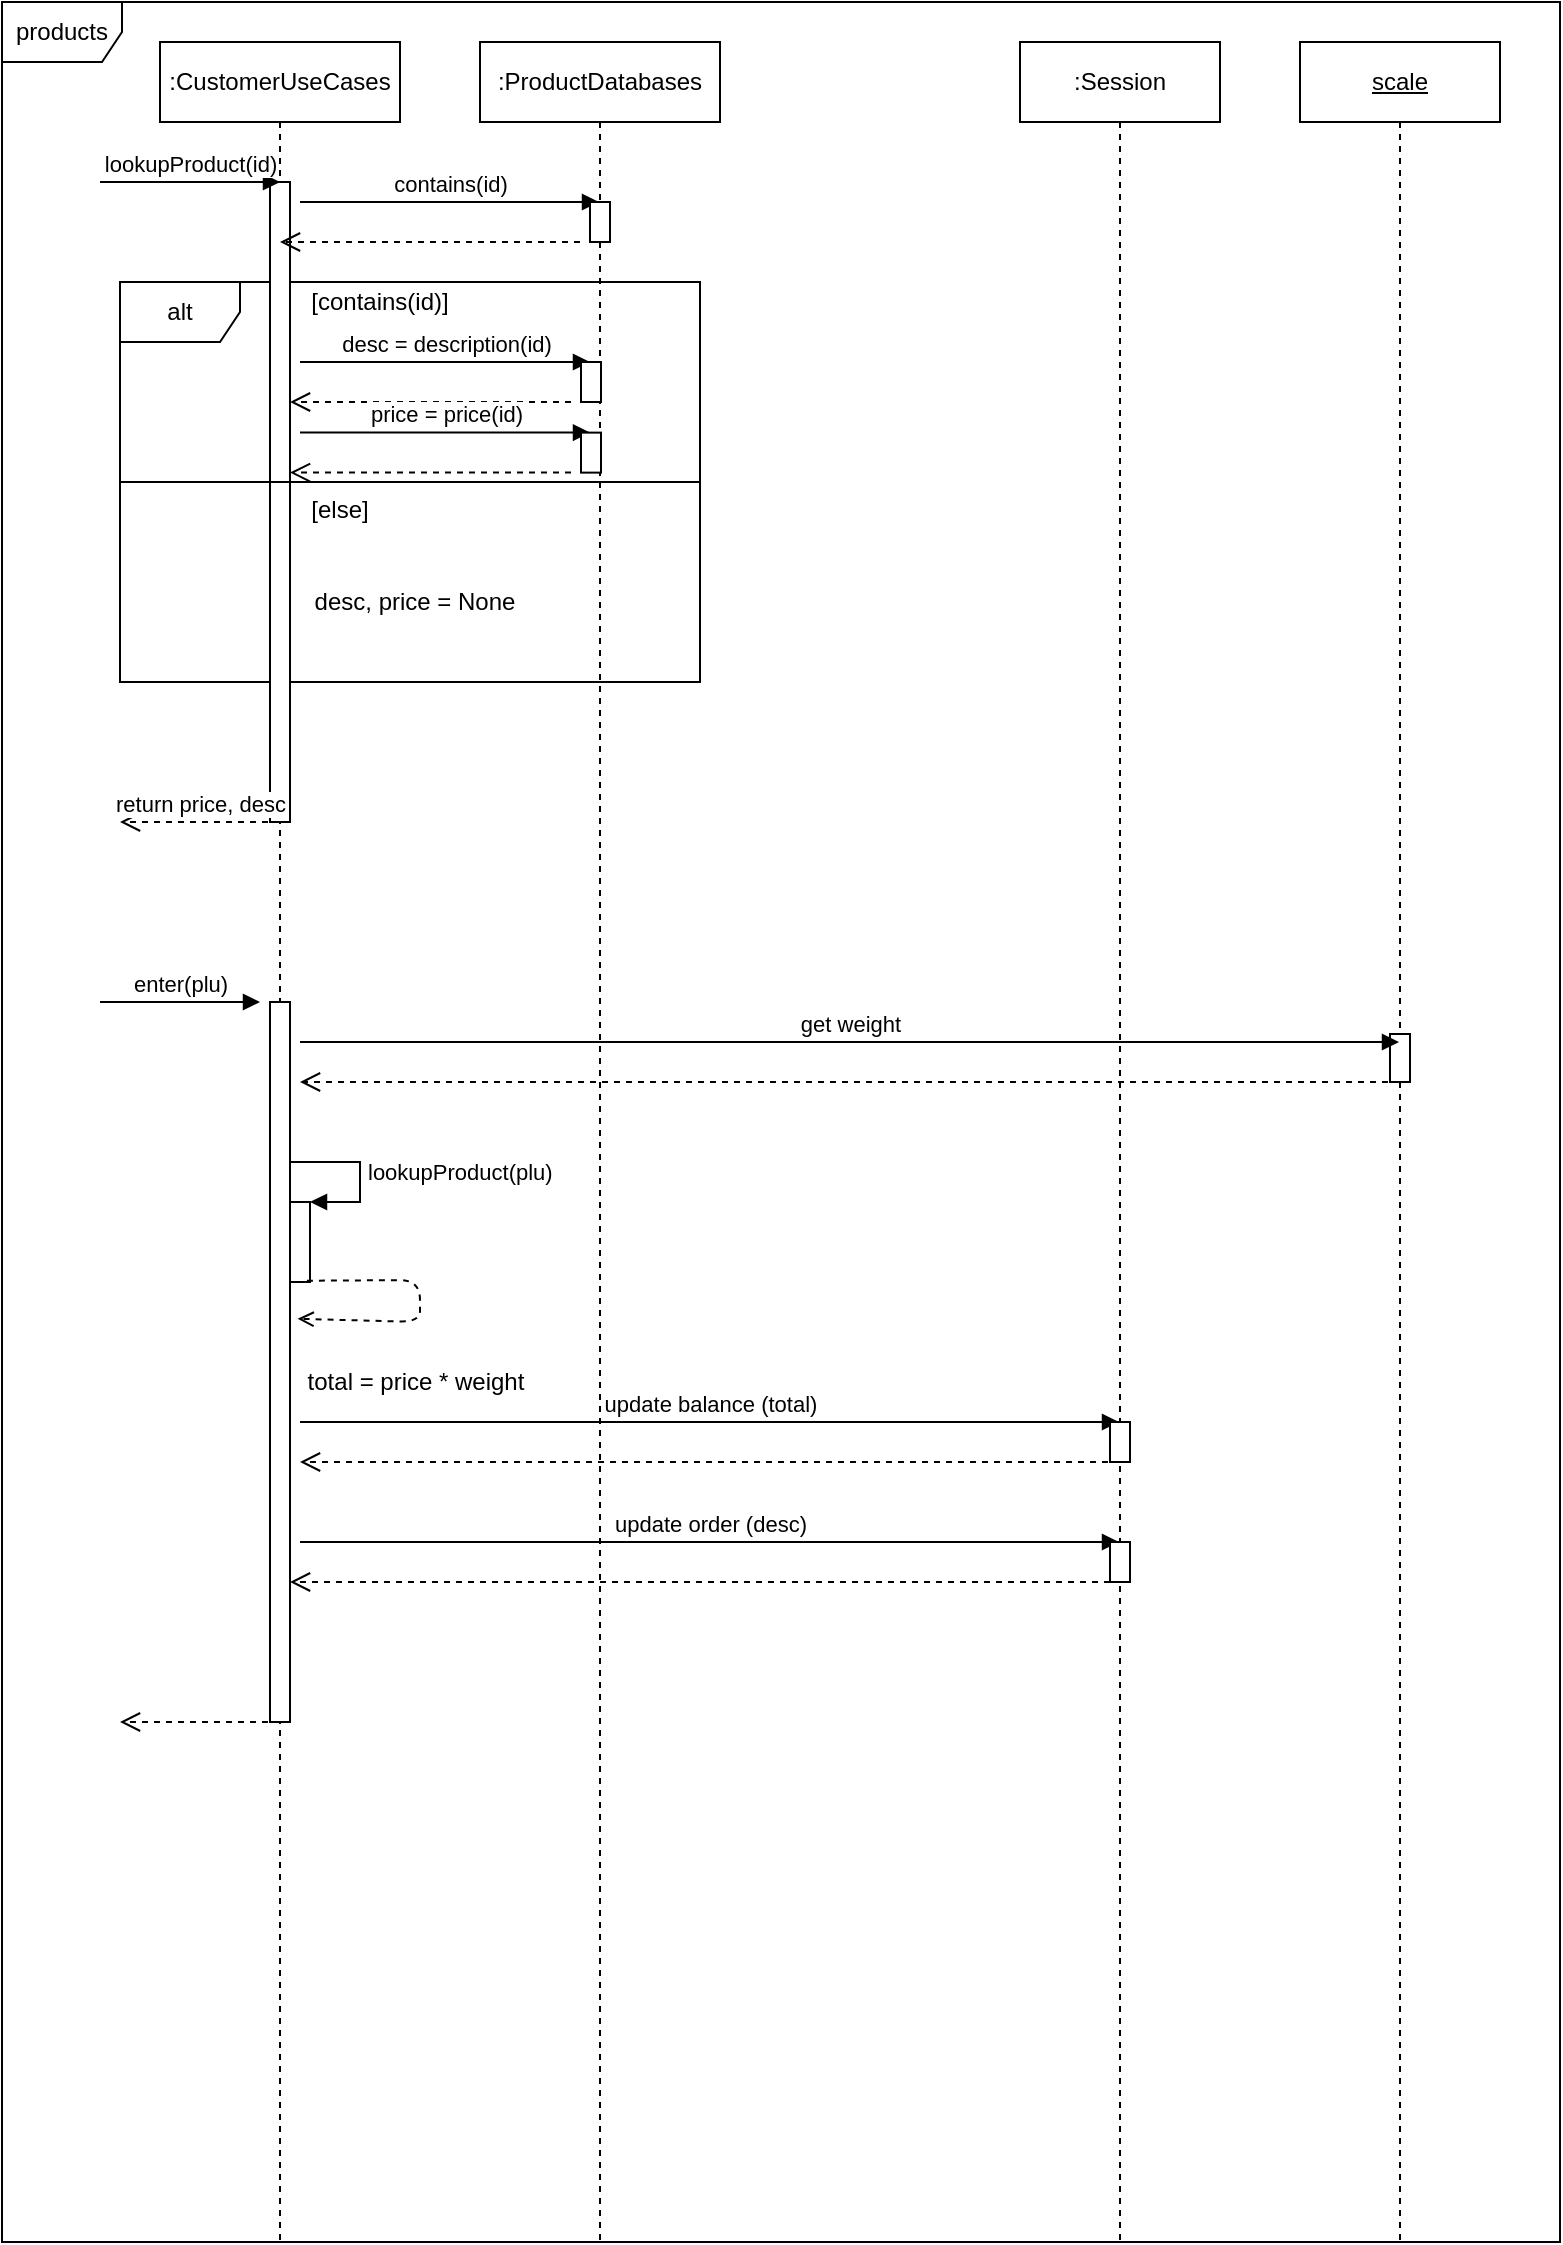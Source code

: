 <mxfile version="14.6.0" type="github">
  <diagram id="rduvlu3hu9_sd__Lemb5" name="Page-1">
    <mxGraphModel dx="2076" dy="2265" grid="1" gridSize="10" guides="1" tooltips="1" connect="1" arrows="1" fold="1" page="1" pageScale="1" pageWidth="827" pageHeight="1169" math="0" shadow="0">
      <root>
        <mxCell id="0" />
        <mxCell id="1" parent="0" />
        <mxCell id="BB8Ix-ygIAfMShCg1FDL-51" value="products" style="shape=umlFrame;whiteSpace=wrap;html=1;" vertex="1" parent="1">
          <mxGeometry x="21" y="-1160" width="779" height="1120" as="geometry" />
        </mxCell>
        <mxCell id="BB8Ix-ygIAfMShCg1FDL-26" value="&lt;u&gt;scale&lt;/u&gt;" style="shape=umlLifeline;perimeter=lifelinePerimeter;whiteSpace=wrap;html=1;container=1;collapsible=0;recursiveResize=0;outlineConnect=0;" vertex="1" parent="1">
          <mxGeometry x="670" y="-1140" width="100" height="1100" as="geometry" />
        </mxCell>
        <mxCell id="BB8Ix-ygIAfMShCg1FDL-28" value="" style="html=1;points=[];perimeter=orthogonalPerimeter;" vertex="1" parent="BB8Ix-ygIAfMShCg1FDL-26">
          <mxGeometry x="45" y="496" width="10" height="24" as="geometry" />
        </mxCell>
        <mxCell id="BB8Ix-ygIAfMShCg1FDL-9" value="alt" style="shape=umlFrame;whiteSpace=wrap;html=1;" vertex="1" parent="1">
          <mxGeometry x="80" y="-1020" width="290" height="200" as="geometry" />
        </mxCell>
        <mxCell id="BB8Ix-ygIAfMShCg1FDL-1" value=":CustomerUseCases" style="shape=umlLifeline;perimeter=lifelinePerimeter;whiteSpace=wrap;html=1;container=1;collapsible=0;recursiveResize=0;outlineConnect=0;" vertex="1" parent="1">
          <mxGeometry x="100" y="-1140" width="120" height="1100" as="geometry" />
        </mxCell>
        <mxCell id="BB8Ix-ygIAfMShCg1FDL-4" value="" style="html=1;points=[];perimeter=orthogonalPerimeter;" vertex="1" parent="BB8Ix-ygIAfMShCg1FDL-1">
          <mxGeometry x="55" y="70" width="10" height="320" as="geometry" />
        </mxCell>
        <mxCell id="BB8Ix-ygIAfMShCg1FDL-5" value="contains(id)" style="html=1;verticalAlign=bottom;endArrow=block;" edge="1" parent="BB8Ix-ygIAfMShCg1FDL-1" target="BB8Ix-ygIAfMShCg1FDL-3">
          <mxGeometry width="80" relative="1" as="geometry">
            <mxPoint x="70" y="80" as="sourcePoint" />
            <mxPoint x="135" y="80" as="targetPoint" />
          </mxGeometry>
        </mxCell>
        <mxCell id="BB8Ix-ygIAfMShCg1FDL-22" value="" style="html=1;points=[];perimeter=orthogonalPerimeter;" vertex="1" parent="BB8Ix-ygIAfMShCg1FDL-1">
          <mxGeometry x="55" y="480" width="10" height="360" as="geometry" />
        </mxCell>
        <mxCell id="BB8Ix-ygIAfMShCg1FDL-27" value="get weight" style="html=1;verticalAlign=bottom;endArrow=block;" edge="1" parent="BB8Ix-ygIAfMShCg1FDL-1" target="BB8Ix-ygIAfMShCg1FDL-26">
          <mxGeometry width="80" relative="1" as="geometry">
            <mxPoint x="70" y="500" as="sourcePoint" />
            <mxPoint x="150" y="500" as="targetPoint" />
          </mxGeometry>
        </mxCell>
        <mxCell id="BB8Ix-ygIAfMShCg1FDL-33" value="" style="html=1;points=[];perimeter=orthogonalPerimeter;" vertex="1" parent="BB8Ix-ygIAfMShCg1FDL-1">
          <mxGeometry x="65" y="580" width="10" height="40" as="geometry" />
        </mxCell>
        <mxCell id="BB8Ix-ygIAfMShCg1FDL-34" value="lookupProduct(plu)" style="edgeStyle=orthogonalEdgeStyle;html=1;align=left;spacingLeft=2;endArrow=block;rounded=0;entryX=1;entryY=0;" edge="1" target="BB8Ix-ygIAfMShCg1FDL-33" parent="BB8Ix-ygIAfMShCg1FDL-1" source="BB8Ix-ygIAfMShCg1FDL-22">
          <mxGeometry relative="1" as="geometry">
            <mxPoint x="70" y="560" as="sourcePoint" />
            <Array as="points">
              <mxPoint x="100" y="560" />
              <mxPoint x="100" y="580" />
            </Array>
          </mxGeometry>
        </mxCell>
        <mxCell id="BB8Ix-ygIAfMShCg1FDL-40" value="" style="endArrow=open;dashed=1;html=1;exitX=0.846;exitY=0.984;exitDx=0;exitDy=0;exitPerimeter=0;startArrow=none;startFill=0;endFill=0;entryX=1.38;entryY=0.44;entryDx=0;entryDy=0;entryPerimeter=0;" edge="1" parent="BB8Ix-ygIAfMShCg1FDL-1" source="BB8Ix-ygIAfMShCg1FDL-33" target="BB8Ix-ygIAfMShCg1FDL-22">
          <mxGeometry width="50" height="50" relative="1" as="geometry">
            <mxPoint x="100" y="680" as="sourcePoint" />
            <mxPoint x="73" y="640" as="targetPoint" />
            <Array as="points">
              <mxPoint x="130" y="619" />
              <mxPoint x="130" y="640" />
            </Array>
          </mxGeometry>
        </mxCell>
        <mxCell id="BB8Ix-ygIAfMShCg1FDL-42" value="update balance (total)" style="html=1;verticalAlign=bottom;endArrow=block;" edge="1" parent="BB8Ix-ygIAfMShCg1FDL-1" target="BB8Ix-ygIAfMShCg1FDL-24">
          <mxGeometry width="80" relative="1" as="geometry">
            <mxPoint x="70" y="690" as="sourcePoint" />
            <mxPoint x="150" y="690" as="targetPoint" />
          </mxGeometry>
        </mxCell>
        <mxCell id="BB8Ix-ygIAfMShCg1FDL-47" value="update order (desc)" style="html=1;verticalAlign=bottom;endArrow=block;" edge="1" parent="BB8Ix-ygIAfMShCg1FDL-1" target="BB8Ix-ygIAfMShCg1FDL-24">
          <mxGeometry width="80" relative="1" as="geometry">
            <mxPoint x="70" y="750" as="sourcePoint" />
            <mxPoint x="150" y="750" as="targetPoint" />
          </mxGeometry>
        </mxCell>
        <mxCell id="BB8Ix-ygIAfMShCg1FDL-2" value="lookupProduct(id)" style="html=1;verticalAlign=bottom;endArrow=block;entryX=0.5;entryY=0;entryDx=0;entryDy=0;entryPerimeter=0;" edge="1" parent="1" target="BB8Ix-ygIAfMShCg1FDL-4">
          <mxGeometry width="80" relative="1" as="geometry">
            <mxPoint x="70" y="-1070" as="sourcePoint" />
            <mxPoint x="150" y="-1070" as="targetPoint" />
          </mxGeometry>
        </mxCell>
        <mxCell id="BB8Ix-ygIAfMShCg1FDL-3" value=":ProductDatabases" style="shape=umlLifeline;perimeter=lifelinePerimeter;whiteSpace=wrap;html=1;container=1;collapsible=0;recursiveResize=0;outlineConnect=0;" vertex="1" parent="1">
          <mxGeometry x="260" y="-1140" width="120" height="1100" as="geometry" />
        </mxCell>
        <mxCell id="BB8Ix-ygIAfMShCg1FDL-7" value="" style="html=1;points=[];perimeter=orthogonalPerimeter;" vertex="1" parent="BB8Ix-ygIAfMShCg1FDL-3">
          <mxGeometry x="55" y="80" width="10" height="20" as="geometry" />
        </mxCell>
        <mxCell id="BB8Ix-ygIAfMShCg1FDL-13" value="desc = description(id)" style="html=1;verticalAlign=bottom;endArrow=block;" edge="1" parent="BB8Ix-ygIAfMShCg1FDL-3">
          <mxGeometry width="80" relative="1" as="geometry">
            <mxPoint x="-90" y="160" as="sourcePoint" />
            <mxPoint x="55" y="160" as="targetPoint" />
          </mxGeometry>
        </mxCell>
        <mxCell id="BB8Ix-ygIAfMShCg1FDL-14" value="" style="html=1;points=[];perimeter=orthogonalPerimeter;" vertex="1" parent="BB8Ix-ygIAfMShCg1FDL-3">
          <mxGeometry x="50.5" y="160" width="10" height="20" as="geometry" />
        </mxCell>
        <mxCell id="BB8Ix-ygIAfMShCg1FDL-15" value="return" style="html=1;verticalAlign=bottom;endArrow=open;dashed=1;endSize=8;textOpacity=0;" edge="1" parent="BB8Ix-ygIAfMShCg1FDL-3" target="BB8Ix-ygIAfMShCg1FDL-4">
          <mxGeometry relative="1" as="geometry">
            <mxPoint x="45.5" y="180" as="sourcePoint" />
            <mxPoint x="-140" y="180" as="targetPoint" />
          </mxGeometry>
        </mxCell>
        <mxCell id="BB8Ix-ygIAfMShCg1FDL-6" value="return" style="html=1;verticalAlign=bottom;endArrow=open;dashed=1;endSize=8;textOpacity=0;" edge="1" parent="1" target="BB8Ix-ygIAfMShCg1FDL-1">
          <mxGeometry relative="1" as="geometry">
            <mxPoint x="310" y="-1040" as="sourcePoint" />
            <mxPoint x="270" y="-1040" as="targetPoint" />
          </mxGeometry>
        </mxCell>
        <mxCell id="BB8Ix-ygIAfMShCg1FDL-10" value="[contains(id)]" style="text;html=1;strokeColor=none;fillColor=none;align=center;verticalAlign=middle;whiteSpace=wrap;rounded=0;" vertex="1" parent="1">
          <mxGeometry x="190" y="-1020" width="40" height="20" as="geometry" />
        </mxCell>
        <mxCell id="BB8Ix-ygIAfMShCg1FDL-11" value="" style="line;strokeWidth=1;fillColor=none;align=left;verticalAlign=middle;spacingTop=-1;spacingLeft=3;spacingRight=3;rotatable=0;labelPosition=right;points=[];portConstraint=eastwest;" vertex="1" parent="1">
          <mxGeometry x="80" y="-924" width="290" height="8" as="geometry" />
        </mxCell>
        <mxCell id="BB8Ix-ygIAfMShCg1FDL-12" value="[else]" style="text;html=1;strokeColor=none;fillColor=none;align=center;verticalAlign=middle;whiteSpace=wrap;rounded=0;" vertex="1" parent="1">
          <mxGeometry x="170" y="-916" width="40" height="20" as="geometry" />
        </mxCell>
        <mxCell id="BB8Ix-ygIAfMShCg1FDL-20" value="desc, price = None" style="text;html=1;strokeColor=none;fillColor=none;align=center;verticalAlign=middle;whiteSpace=wrap;rounded=0;" vertex="1" parent="1">
          <mxGeometry x="165" y="-870" width="125" height="20" as="geometry" />
        </mxCell>
        <mxCell id="BB8Ix-ygIAfMShCg1FDL-21" value="return price, desc" style="html=1;verticalAlign=bottom;endArrow=open;dashed=1;endSize=8;" edge="1" parent="1">
          <mxGeometry relative="1" as="geometry">
            <mxPoint x="160" y="-750" as="sourcePoint" />
            <mxPoint x="80" y="-750" as="targetPoint" />
          </mxGeometry>
        </mxCell>
        <mxCell id="BB8Ix-ygIAfMShCg1FDL-23" value="enter(plu)" style="html=1;verticalAlign=bottom;endArrow=block;" edge="1" parent="1">
          <mxGeometry width="80" relative="1" as="geometry">
            <mxPoint x="70" y="-660" as="sourcePoint" />
            <mxPoint x="150" y="-660" as="targetPoint" />
          </mxGeometry>
        </mxCell>
        <mxCell id="BB8Ix-ygIAfMShCg1FDL-24" value=":Session" style="shape=umlLifeline;perimeter=lifelinePerimeter;whiteSpace=wrap;html=1;container=1;collapsible=0;recursiveResize=0;outlineConnect=0;" vertex="1" parent="1">
          <mxGeometry x="530" y="-1140" width="100" height="1100" as="geometry" />
        </mxCell>
        <mxCell id="BB8Ix-ygIAfMShCg1FDL-43" value="" style="html=1;points=[];perimeter=orthogonalPerimeter;" vertex="1" parent="BB8Ix-ygIAfMShCg1FDL-24">
          <mxGeometry x="45" y="690" width="10" height="20" as="geometry" />
        </mxCell>
        <mxCell id="BB8Ix-ygIAfMShCg1FDL-48" value="" style="html=1;points=[];perimeter=orthogonalPerimeter;" vertex="1" parent="BB8Ix-ygIAfMShCg1FDL-24">
          <mxGeometry x="45" y="750" width="10" height="20" as="geometry" />
        </mxCell>
        <mxCell id="BB8Ix-ygIAfMShCg1FDL-29" value="return" style="html=1;verticalAlign=bottom;endArrow=open;dashed=1;endSize=8;textOpacity=0;" edge="1" parent="1">
          <mxGeometry relative="1" as="geometry">
            <mxPoint x="720" y="-620" as="sourcePoint" />
            <mxPoint x="170" y="-620" as="targetPoint" />
          </mxGeometry>
        </mxCell>
        <mxCell id="BB8Ix-ygIAfMShCg1FDL-35" value="price = price(id)" style="html=1;verticalAlign=bottom;endArrow=block;" edge="1" parent="1">
          <mxGeometry width="80" relative="1" as="geometry">
            <mxPoint x="170.0" y="-944.69" as="sourcePoint" />
            <mxPoint x="315.0" y="-944.69" as="targetPoint" />
          </mxGeometry>
        </mxCell>
        <mxCell id="BB8Ix-ygIAfMShCg1FDL-36" value="" style="html=1;points=[];perimeter=orthogonalPerimeter;" vertex="1" parent="1">
          <mxGeometry x="310.5" y="-944.69" width="10" height="20" as="geometry" />
        </mxCell>
        <mxCell id="BB8Ix-ygIAfMShCg1FDL-37" value="return" style="html=1;verticalAlign=bottom;endArrow=open;dashed=1;endSize=8;textOpacity=0;" edge="1" parent="1">
          <mxGeometry relative="1" as="geometry">
            <mxPoint x="305.5" y="-924.69" as="sourcePoint" />
            <mxPoint x="165.0" y="-924.69" as="targetPoint" />
          </mxGeometry>
        </mxCell>
        <mxCell id="BB8Ix-ygIAfMShCg1FDL-41" value="total = price * weight" style="text;html=1;strokeColor=none;fillColor=none;align=center;verticalAlign=middle;whiteSpace=wrap;rounded=0;" vertex="1" parent="1">
          <mxGeometry x="142.5" y="-480" width="170" height="20" as="geometry" />
        </mxCell>
        <mxCell id="BB8Ix-ygIAfMShCg1FDL-44" value="return" style="html=1;verticalAlign=bottom;endArrow=open;dashed=1;endSize=8;textOpacity=0;" edge="1" parent="1">
          <mxGeometry relative="1" as="geometry">
            <mxPoint x="580" y="-430" as="sourcePoint" />
            <mxPoint x="170" y="-430" as="targetPoint" />
          </mxGeometry>
        </mxCell>
        <mxCell id="BB8Ix-ygIAfMShCg1FDL-49" value="return" style="html=1;verticalAlign=bottom;endArrow=open;dashed=1;endSize=8;textOpacity=0;" edge="1" parent="1">
          <mxGeometry relative="1" as="geometry">
            <mxPoint x="575" y="-370" as="sourcePoint" />
            <mxPoint x="165" y="-370" as="targetPoint" />
          </mxGeometry>
        </mxCell>
        <mxCell id="BB8Ix-ygIAfMShCg1FDL-50" value="" style="html=1;verticalAlign=bottom;endArrow=open;dashed=1;endSize=8;" edge="1" parent="1">
          <mxGeometry relative="1" as="geometry">
            <mxPoint x="160" y="-300" as="sourcePoint" />
            <mxPoint x="80" y="-300" as="targetPoint" />
          </mxGeometry>
        </mxCell>
      </root>
    </mxGraphModel>
  </diagram>
</mxfile>
